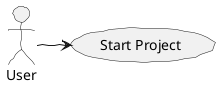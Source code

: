 @startuml usecase.png
skinparam handwritten true
skinparam monochrome true
skinparam packageStyle rect
skinparam defaultFontName FG Virgil
skinparam shadowing false

User -> (Start Project)

@enduml

